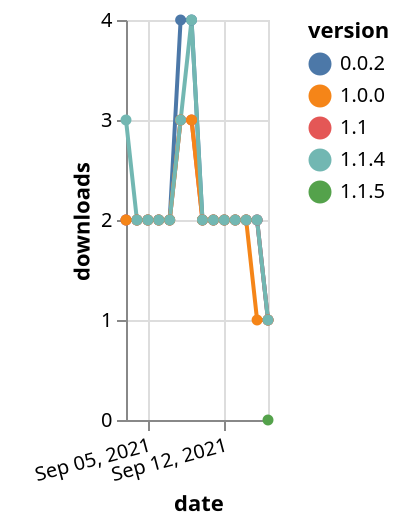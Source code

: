 {"$schema": "https://vega.github.io/schema/vega-lite/v5.json", "description": "A simple bar chart with embedded data.", "data": {"values": [{"date": "2021-09-03", "total": 491, "delta": 2, "version": "0.0.2"}, {"date": "2021-09-04", "total": 493, "delta": 2, "version": "0.0.2"}, {"date": "2021-09-05", "total": 495, "delta": 2, "version": "0.0.2"}, {"date": "2021-09-06", "total": 497, "delta": 2, "version": "0.0.2"}, {"date": "2021-09-07", "total": 499, "delta": 2, "version": "0.0.2"}, {"date": "2021-09-08", "total": 503, "delta": 4, "version": "0.0.2"}, {"date": "2021-09-09", "total": 507, "delta": 4, "version": "0.0.2"}, {"date": "2021-09-10", "total": 509, "delta": 2, "version": "0.0.2"}, {"date": "2021-09-11", "total": 511, "delta": 2, "version": "0.0.2"}, {"date": "2021-09-12", "total": 513, "delta": 2, "version": "0.0.2"}, {"date": "2021-09-13", "total": 515, "delta": 2, "version": "0.0.2"}, {"date": "2021-09-14", "total": 517, "delta": 2, "version": "0.0.2"}, {"date": "2021-09-15", "total": 519, "delta": 2, "version": "0.0.2"}, {"date": "2021-09-16", "total": 520, "delta": 1, "version": "0.0.2"}, {"date": "2021-09-03", "total": 278, "delta": 2, "version": "1.1"}, {"date": "2021-09-04", "total": 280, "delta": 2, "version": "1.1"}, {"date": "2021-09-05", "total": 282, "delta": 2, "version": "1.1"}, {"date": "2021-09-06", "total": 284, "delta": 2, "version": "1.1"}, {"date": "2021-09-07", "total": 286, "delta": 2, "version": "1.1"}, {"date": "2021-09-08", "total": 289, "delta": 3, "version": "1.1"}, {"date": "2021-09-09", "total": 292, "delta": 3, "version": "1.1"}, {"date": "2021-09-10", "total": 294, "delta": 2, "version": "1.1"}, {"date": "2021-09-11", "total": 296, "delta": 2, "version": "1.1"}, {"date": "2021-09-12", "total": 298, "delta": 2, "version": "1.1"}, {"date": "2021-09-13", "total": 300, "delta": 2, "version": "1.1"}, {"date": "2021-09-14", "total": 302, "delta": 2, "version": "1.1"}, {"date": "2021-09-15", "total": 304, "delta": 2, "version": "1.1"}, {"date": "2021-09-16", "total": 305, "delta": 1, "version": "1.1"}, {"date": "2021-09-03", "total": 331, "delta": 2, "version": "1.0.0"}, {"date": "2021-09-04", "total": 333, "delta": 2, "version": "1.0.0"}, {"date": "2021-09-05", "total": 335, "delta": 2, "version": "1.0.0"}, {"date": "2021-09-06", "total": 337, "delta": 2, "version": "1.0.0"}, {"date": "2021-09-07", "total": 339, "delta": 2, "version": "1.0.0"}, {"date": "2021-09-08", "total": 342, "delta": 3, "version": "1.0.0"}, {"date": "2021-09-09", "total": 345, "delta": 3, "version": "1.0.0"}, {"date": "2021-09-10", "total": 347, "delta": 2, "version": "1.0.0"}, {"date": "2021-09-11", "total": 349, "delta": 2, "version": "1.0.0"}, {"date": "2021-09-12", "total": 351, "delta": 2, "version": "1.0.0"}, {"date": "2021-09-13", "total": 353, "delta": 2, "version": "1.0.0"}, {"date": "2021-09-14", "total": 355, "delta": 2, "version": "1.0.0"}, {"date": "2021-09-15", "total": 356, "delta": 1, "version": "1.0.0"}, {"date": "2021-09-16", "total": 357, "delta": 1, "version": "1.0.0"}, {"date": "2021-09-16", "total": 25, "delta": 0, "version": "1.1.5"}, {"date": "2021-09-03", "total": 137, "delta": 3, "version": "1.1.4"}, {"date": "2021-09-04", "total": 139, "delta": 2, "version": "1.1.4"}, {"date": "2021-09-05", "total": 141, "delta": 2, "version": "1.1.4"}, {"date": "2021-09-06", "total": 143, "delta": 2, "version": "1.1.4"}, {"date": "2021-09-07", "total": 145, "delta": 2, "version": "1.1.4"}, {"date": "2021-09-08", "total": 148, "delta": 3, "version": "1.1.4"}, {"date": "2021-09-09", "total": 152, "delta": 4, "version": "1.1.4"}, {"date": "2021-09-10", "total": 154, "delta": 2, "version": "1.1.4"}, {"date": "2021-09-11", "total": 156, "delta": 2, "version": "1.1.4"}, {"date": "2021-09-12", "total": 158, "delta": 2, "version": "1.1.4"}, {"date": "2021-09-13", "total": 160, "delta": 2, "version": "1.1.4"}, {"date": "2021-09-14", "total": 162, "delta": 2, "version": "1.1.4"}, {"date": "2021-09-15", "total": 164, "delta": 2, "version": "1.1.4"}, {"date": "2021-09-16", "total": 165, "delta": 1, "version": "1.1.4"}]}, "width": "container", "mark": {"type": "line", "point": {"filled": true}}, "encoding": {"x": {"field": "date", "type": "temporal", "timeUnit": "yearmonthdate", "title": "date", "axis": {"labelAngle": -15}}, "y": {"field": "delta", "type": "quantitative", "title": "downloads"}, "color": {"field": "version", "type": "nominal"}, "tooltip": {"field": "delta"}}}